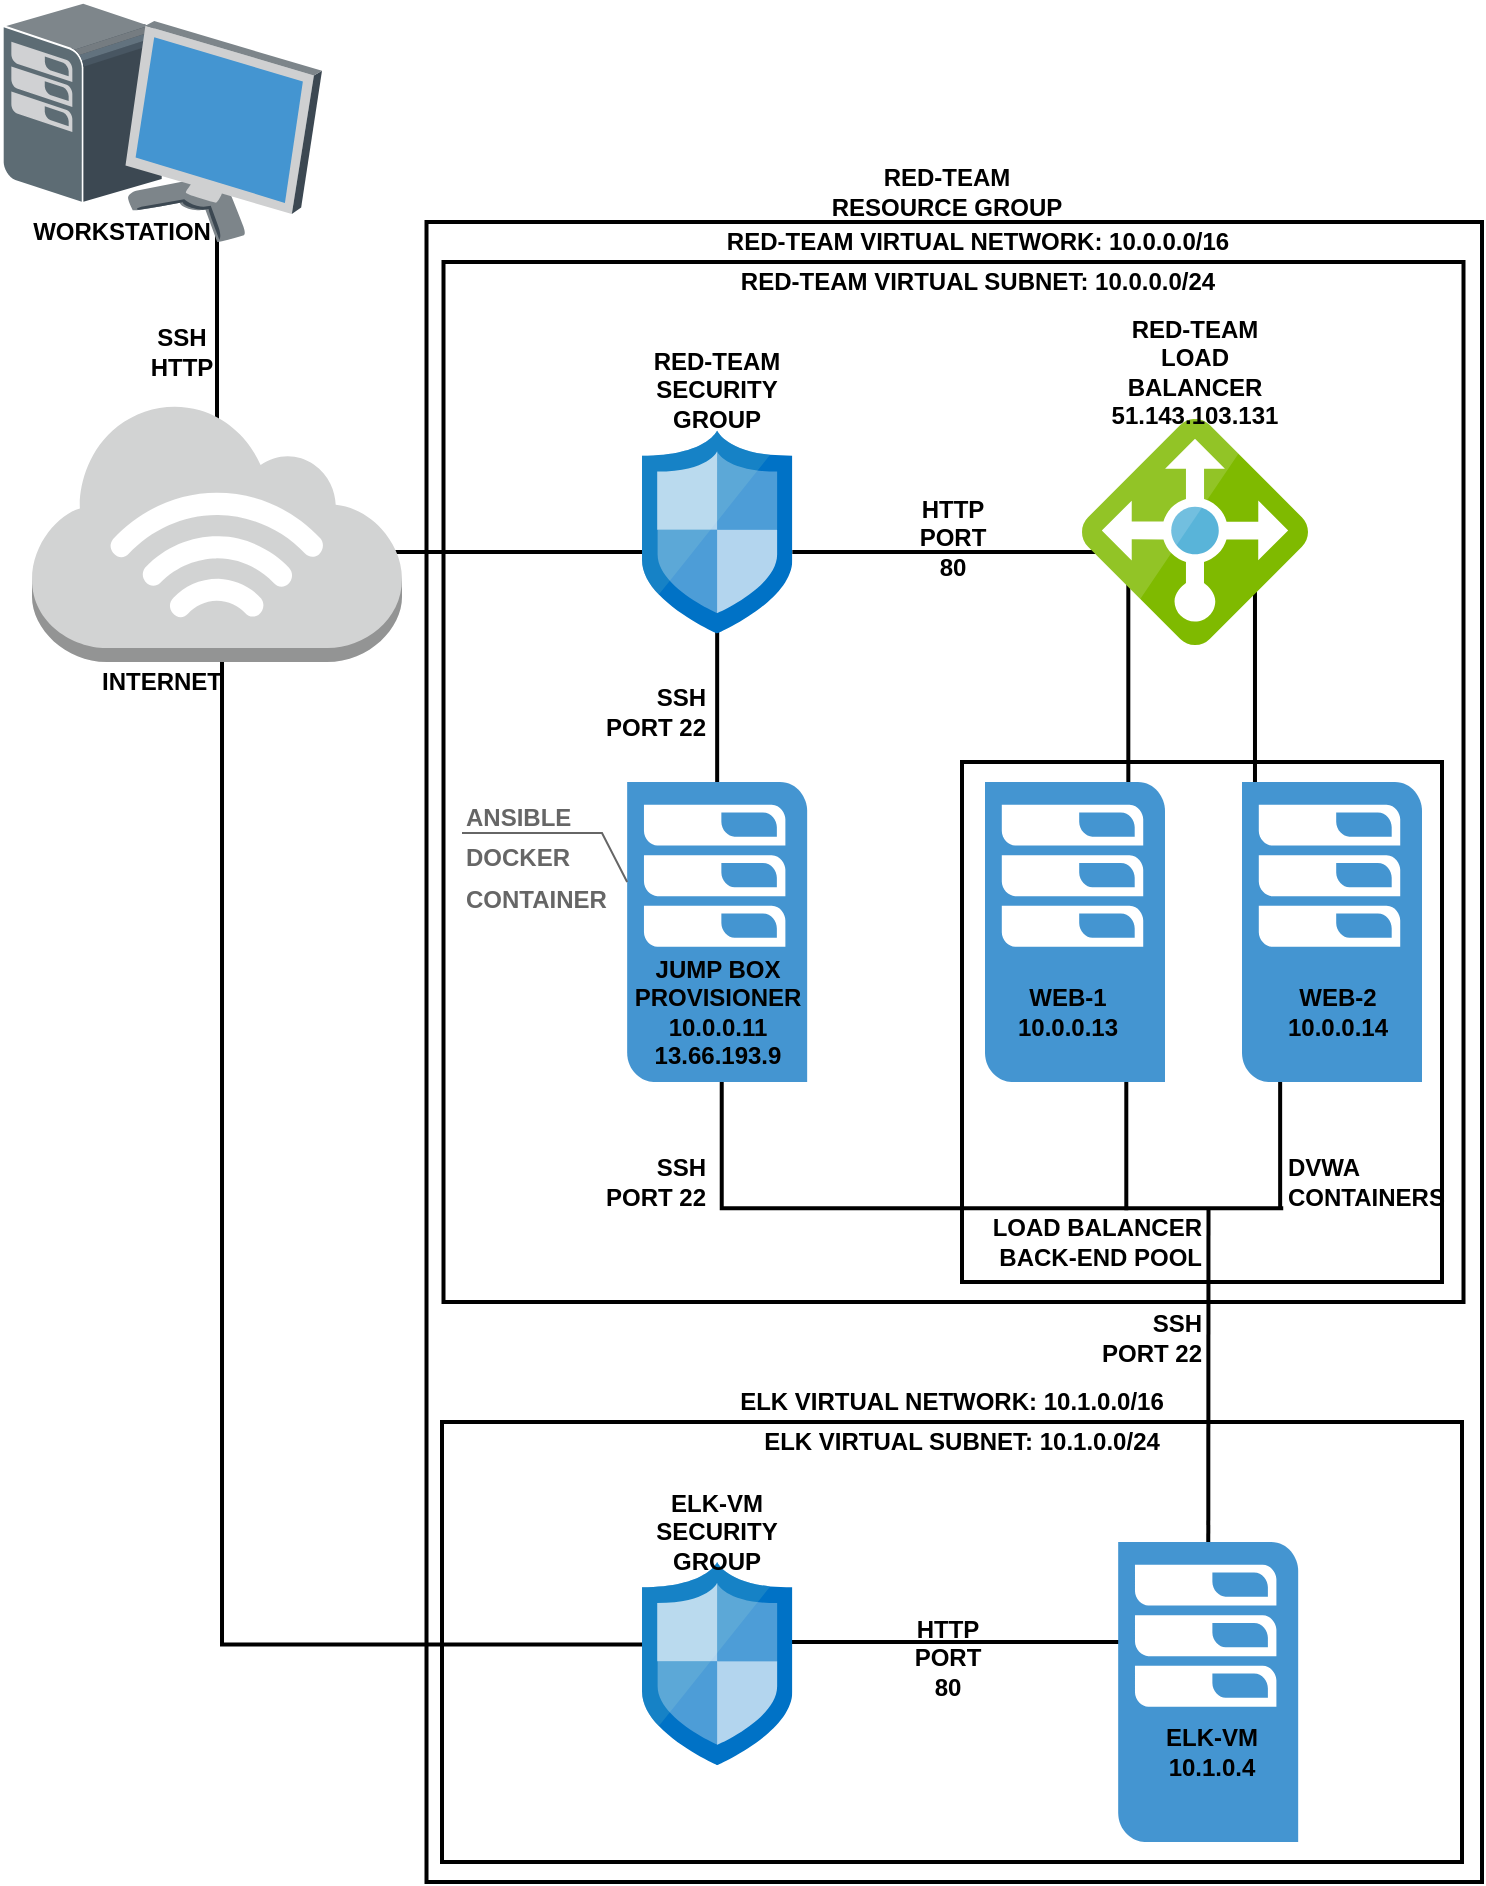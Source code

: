 <mxfile version="15.2.9" type="google"><diagram id="0Jn_Ee7yD1KhGzFGQ0Z5" name="Page-1"><mxGraphModel dx="2062" dy="752" grid="1" gridSize="10" guides="1" tooltips="1" connect="1" arrows="1" fold="1" page="1" pageScale="1" pageWidth="850" pageHeight="1100" math="0" shadow="0"><root><mxCell id="0"/><mxCell id="1" parent="0"/><mxCell id="6v4e6pw4oP6_vzWpHraf-52" value="" style="rounded=0;whiteSpace=wrap;html=1;strokeWidth=2;fillColor=none;" parent="1" vertex="1"><mxGeometry x="262.25" y="180" width="527.75" height="830" as="geometry"/></mxCell><mxCell id="6v4e6pw4oP6_vzWpHraf-51" value="" style="rounded=0;whiteSpace=wrap;html=1;strokeWidth=2;fillColor=none;" parent="1" vertex="1"><mxGeometry x="270.75" y="200" width="510" height="520" as="geometry"/></mxCell><mxCell id="6v4e6pw4oP6_vzWpHraf-47" value="" style="rounded=0;whiteSpace=wrap;html=1;strokeWidth=2;fillColor=none;" parent="1" vertex="1"><mxGeometry x="270" y="780" width="510" height="220" as="geometry"/></mxCell><mxCell id="6v4e6pw4oP6_vzWpHraf-44" value="" style="rounded=0;whiteSpace=wrap;html=1;strokeWidth=2;fillColor=none;" parent="1" vertex="1"><mxGeometry x="530" y="450" width="240" height="260" as="geometry"/></mxCell><mxCell id="6v4e6pw4oP6_vzWpHraf-39" value="" style="shape=partialRectangle;whiteSpace=wrap;html=1;bottom=0;right=0;fillColor=none;rotation=-90;strokeWidth=2;" parent="1" vertex="1"><mxGeometry x="486.74" y="470.25" width="126" height="279.75" as="geometry"/></mxCell><mxCell id="6v4e6pw4oP6_vzWpHraf-35" value="" style="line;strokeWidth=2;html=1;rotation=90;" parent="1" vertex="1"><mxGeometry x="548.13" y="605.12" width="128.04" height="10" as="geometry"/></mxCell><mxCell id="6v4e6pw4oP6_vzWpHraf-38" value="" style="line;strokeWidth=2;html=1;rotation=90;" parent="1" vertex="1"><mxGeometry x="626.74" y="606.09" width="124.67" height="10" as="geometry"/></mxCell><mxCell id="6v4e6pw4oP6_vzWpHraf-30" value="" style="line;strokeWidth=2;html=1;" parent="1" vertex="1"><mxGeometry x="436.66" y="885" width="183.34" height="10" as="geometry"/></mxCell><mxCell id="6v4e6pw4oP6_vzWpHraf-26" value="" style="shape=partialRectangle;whiteSpace=wrap;html=1;bottom=0;right=0;fillColor=none;rotation=-90;strokeWidth=2;" parent="1" vertex="1"><mxGeometry x="21.88" y="523.13" width="506.25" height="230" as="geometry"/></mxCell><mxCell id="6v4e6pw4oP6_vzWpHraf-24" value="" style="line;strokeWidth=2;html=1;rotation=90;" parent="1" vertex="1"><mxGeometry x="612.74" y="415" width="127.5" height="10" as="geometry"/></mxCell><mxCell id="6v4e6pw4oP6_vzWpHraf-23" value="" style="line;strokeWidth=2;html=1;rotation=90;" parent="1" vertex="1"><mxGeometry x="549.41" y="415" width="127.5" height="10" as="geometry"/></mxCell><mxCell id="YaDLc23tZJzaVhL-jAlh-18" value="" style="line;strokeWidth=2;html=1;rotation=90;" parent="1" vertex="1"><mxGeometry x="343.83" y="420" width="127.5" height="10" as="geometry"/></mxCell><mxCell id="YaDLc23tZJzaVhL-jAlh-14" value="" style="line;strokeWidth=2;html=1;" parent="1" vertex="1"><mxGeometry x="445.16" y="340" width="160" height="10" as="geometry"/></mxCell><mxCell id="YaDLc23tZJzaVhL-jAlh-13" value="" style="line;strokeWidth=2;html=1;" parent="1" vertex="1"><mxGeometry x="235" y="340" width="160" height="10" as="geometry"/></mxCell><mxCell id="YaDLc23tZJzaVhL-jAlh-11" value="" style="line;strokeWidth=2;html=1;rotation=90;" parent="1" vertex="1"><mxGeometry x="93.75" y="240" width="127.5" height="10" as="geometry"/></mxCell><mxCell id="8wbDYKoZy0XM4fxYUw8X-1" value="" style="shadow=0;dashed=0;html=1;labelPosition=center;verticalLabelPosition=bottom;verticalAlign=top;align=center;outlineConnect=0;shape=mxgraph.veeam.3d.workstation;" parent="1" vertex="1"><mxGeometry x="50" y="70" width="160" height="120" as="geometry"/></mxCell><mxCell id="8wbDYKoZy0XM4fxYUw8X-4" value="" style="sketch=0;aspect=fixed;html=1;points=[];align=center;image;fontSize=12;image=img/lib/mscae/Network_Security_Groups_Classic.svg;" parent="1" vertex="1"><mxGeometry x="370" y="284.21" width="75.16" height="101.57" as="geometry"/></mxCell><mxCell id="8wbDYKoZy0XM4fxYUw8X-2" value="" style="outlineConnect=0;dashed=0;verticalLabelPosition=bottom;verticalAlign=top;align=center;html=1;shape=mxgraph.aws3.internet_3;fillColor=#D2D3D3;gradientColor=none;" parent="1" vertex="1"><mxGeometry x="65" y="269.99" width="185" height="130" as="geometry"/></mxCell><mxCell id="8wbDYKoZy0XM4fxYUw8X-6" value="" style="sketch=0;aspect=fixed;html=1;points=[];align=center;image;fontSize=12;image=img/lib/mscae/Load_Balancer_feature.svg;" parent="1" vertex="1"><mxGeometry x="590" y="278.5" width="113" height="113" as="geometry"/></mxCell><mxCell id="YaDLc23tZJzaVhL-jAlh-4" value="" style="sketch=0;aspect=fixed;html=1;points=[];align=center;image;fontSize=12;image=img/lib/mscae/Network_Security_Groups_Classic.svg;" parent="1" vertex="1"><mxGeometry x="370.01" y="850" width="75.16" height="101.57" as="geometry"/></mxCell><mxCell id="YaDLc23tZJzaVhL-jAlh-5" value="" style="pointerEvents=1;shadow=0;dashed=0;html=1;strokeColor=none;fillColor=#4495D1;labelPosition=center;verticalLabelPosition=bottom;verticalAlign=top;align=center;outlineConnect=0;shape=mxgraph.veeam.2d.esx_esxi;" parent="1" vertex="1"><mxGeometry x="362.58" y="460" width="90" height="150" as="geometry"/></mxCell><mxCell id="YaDLc23tZJzaVhL-jAlh-8" value="" style="pointerEvents=1;shadow=0;dashed=0;html=1;strokeColor=none;fillColor=#4495D1;labelPosition=center;verticalLabelPosition=bottom;verticalAlign=top;align=center;outlineConnect=0;shape=mxgraph.veeam.2d.esx_esxi;" parent="1" vertex="1"><mxGeometry x="670" y="460" width="90" height="150" as="geometry"/></mxCell><mxCell id="YaDLc23tZJzaVhL-jAlh-9" value="" style="pointerEvents=1;shadow=0;dashed=0;html=1;strokeColor=none;fillColor=#4495D1;labelPosition=center;verticalLabelPosition=bottom;verticalAlign=top;align=center;outlineConnect=0;shape=mxgraph.veeam.2d.esx_esxi;" parent="1" vertex="1"><mxGeometry x="541.5" y="460" width="90" height="150" as="geometry"/></mxCell><mxCell id="YaDLc23tZJzaVhL-jAlh-10" value="" style="pointerEvents=1;shadow=0;dashed=0;html=1;strokeColor=none;fillColor=#4495D1;labelPosition=center;verticalLabelPosition=bottom;verticalAlign=top;align=center;outlineConnect=0;shape=mxgraph.veeam.2d.esx_esxi;" parent="1" vertex="1"><mxGeometry x="608.09" y="840" width="90" height="150" as="geometry"/></mxCell><mxCell id="YaDLc23tZJzaVhL-jAlh-19" value="INTERNET" style="text;html=1;strokeColor=none;fillColor=none;align=center;verticalAlign=middle;whiteSpace=wrap;rounded=0;fontStyle=1" parent="1" vertex="1"><mxGeometry x="100" y="395" width="60" height="30" as="geometry"/></mxCell><mxCell id="YaDLc23tZJzaVhL-jAlh-20" value="WORKSTATION" style="text;html=1;strokeColor=none;fillColor=none;align=center;verticalAlign=middle;whiteSpace=wrap;rounded=0;fontStyle=1" parent="1" vertex="1"><mxGeometry x="80" y="170" width="60" height="30" as="geometry"/></mxCell><mxCell id="YaDLc23tZJzaVhL-jAlh-23" value="RED-TEAM SECURITY GROUP" style="text;html=1;strokeColor=none;fillColor=none;align=center;verticalAlign=middle;whiteSpace=wrap;rounded=0;fontStyle=1" parent="1" vertex="1"><mxGeometry x="356.29" y="248.5" width="102.58" height="30" as="geometry"/></mxCell><mxCell id="YaDLc23tZJzaVhL-jAlh-27" value="&lt;div&gt;RED-TEAM &lt;br&gt;&lt;/div&gt;&lt;div&gt;LOAD BALANCER&lt;/div&gt;&lt;div&gt;51.143.103.131&lt;br&gt;&lt;/div&gt;" style="text;html=1;strokeColor=none;fillColor=none;align=center;verticalAlign=middle;whiteSpace=wrap;rounded=0;fontStyle=1" parent="1" vertex="1"><mxGeometry x="595.21" y="240" width="102.58" height="30" as="geometry"/></mxCell><mxCell id="YaDLc23tZJzaVhL-jAlh-29" value="&lt;div&gt;JUMP BOX PROVISIONER&lt;/div&gt;&lt;div&gt;10.0.0.11&lt;/div&gt;&lt;div&gt;&lt;div class=&quot;fxc-copyablelabel-temp-element&quot;&gt;13.66.193.9&lt;/div&gt;&lt;/div&gt;" style="text;html=1;strokeColor=none;fillColor=none;align=center;verticalAlign=middle;whiteSpace=wrap;rounded=0;fontStyle=1" parent="1" vertex="1"><mxGeometry x="365.67" y="560" width="83.83" height="30" as="geometry"/></mxCell><mxCell id="YaDLc23tZJzaVhL-jAlh-34" value="&lt;div&gt;WEB-1&lt;/div&gt;&lt;div&gt;10.0.0.13&lt;br&gt;&lt;/div&gt;" style="text;html=1;align=center;verticalAlign=middle;whiteSpace=wrap;rounded=0;fontStyle=1" parent="1" vertex="1"><mxGeometry x="541.5" y="560" width="83.83" height="30" as="geometry"/></mxCell><mxCell id="YaDLc23tZJzaVhL-jAlh-35" value="&lt;div&gt;WEB-2&lt;/div&gt;&lt;div&gt;10.0.0.14&lt;br&gt;&lt;/div&gt;" style="text;html=1;strokeColor=none;fillColor=none;align=center;verticalAlign=middle;whiteSpace=wrap;rounded=0;fontStyle=1" parent="1" vertex="1"><mxGeometry x="676.17" y="560" width="83.83" height="30" as="geometry"/></mxCell><mxCell id="YaDLc23tZJzaVhL-jAlh-36" value="&lt;div&gt;&lt;font style=&quot;font-size: 12px&quot;&gt;&lt;b&gt;&lt;font style=&quot;font-size: 12px&quot;&gt;ANSIBLE&lt;/font&gt;&lt;/b&gt;&lt;/font&gt;&lt;/div&gt;&lt;div&gt;&lt;font style=&quot;font-size: 12px&quot;&gt;&lt;b&gt;DOCKER&lt;/b&gt;&lt;/font&gt;&lt;/div&gt;&lt;div&gt;&lt;font style=&quot;font-size: 12px&quot;&gt;&lt;b&gt;CONTAINER&lt;br&gt;&lt;/b&gt;&lt;/font&gt;&lt;/div&gt;" style="strokeWidth=1;shadow=0;dashed=0;align=center;html=1;shape=mxgraph.mockup.text.callout;linkText=;textSize=17;textColor=#666666;callDir=NW;callStyle=line;fontSize=17;fontColor=#666666;align=left;verticalAlign=top;strokeColor=#666666;" parent="1" vertex="1"><mxGeometry x="280" y="460" width="82.58" height="50" as="geometry"/></mxCell><mxCell id="YaDLc23tZJzaVhL-jAlh-37" value="&lt;div&gt;ELK-VM&lt;/div&gt;&lt;div&gt;10.1.0.4&lt;br&gt;&lt;/div&gt;" style="text;html=1;strokeColor=none;fillColor=none;align=center;verticalAlign=middle;whiteSpace=wrap;rounded=0;fontStyle=1" parent="1" vertex="1"><mxGeometry x="612.74" y="930" width="83.83" height="30" as="geometry"/></mxCell><mxCell id="6v4e6pw4oP6_vzWpHraf-5" value="&lt;div&gt;&lt;b&gt;SSH&lt;/b&gt;&lt;/div&gt;&lt;div&gt;&lt;b&gt;HTTP&lt;/b&gt;&lt;br&gt;&lt;/div&gt;" style="text;html=1;strokeColor=none;fillColor=none;align=center;verticalAlign=middle;whiteSpace=wrap;rounded=0;" parent="1" vertex="1"><mxGeometry x="120" y="235" width="40" height="20" as="geometry"/></mxCell><mxCell id="6v4e6pw4oP6_vzWpHraf-6" value="&lt;div align=&quot;right&quot;&gt;&lt;b&gt;SSH&lt;/b&gt;&lt;/div&gt;&lt;div align=&quot;right&quot;&gt;&lt;b&gt;PORT 22&lt;br&gt;&lt;/b&gt;&lt;/div&gt;" style="text;html=1;strokeColor=none;fillColor=none;align=right;verticalAlign=middle;whiteSpace=wrap;rounded=0;" parent="1" vertex="1"><mxGeometry x="343.83" y="415" width="60" height="20" as="geometry"/></mxCell><mxCell id="6v4e6pw4oP6_vzWpHraf-7" value="&lt;div align=&quot;center&quot;&gt;&lt;b&gt;HTTP&lt;/b&gt;&lt;/div&gt;&lt;div align=&quot;center&quot;&gt;&lt;b&gt;PORT 80&lt;br&gt;&lt;/b&gt;&lt;/div&gt;" style="text;whiteSpace=wrap;html=1;align=center;" parent="1" vertex="1"><mxGeometry x="500.91" y="310" width="48.5" height="50" as="geometry"/></mxCell><mxCell id="6v4e6pw4oP6_vzWpHraf-31" value="&lt;div align=&quot;center&quot;&gt;&lt;b&gt;HTTP&lt;/b&gt;&lt;/div&gt;&lt;div align=&quot;center&quot;&gt;&lt;b&gt;PORT 80&lt;br&gt;&lt;/b&gt;&lt;/div&gt;" style="text;whiteSpace=wrap;html=1;align=center;" parent="1" vertex="1"><mxGeometry x="497.76" y="870" width="50.37" height="60" as="geometry"/></mxCell><mxCell id="6v4e6pw4oP6_vzWpHraf-32" value="&lt;div&gt;ELK-VM&lt;/div&gt;&lt;div&gt;SECURITY GROUP&lt;/div&gt;" style="text;html=1;strokeColor=none;fillColor=none;align=center;verticalAlign=middle;whiteSpace=wrap;rounded=0;fontStyle=1" parent="1" vertex="1"><mxGeometry x="356.3" y="820" width="102.58" height="30" as="geometry"/></mxCell><mxCell id="6v4e6pw4oP6_vzWpHraf-40" value="&lt;div align=&quot;right&quot;&gt;&lt;b&gt;SSH&lt;/b&gt;&lt;/div&gt;&lt;div align=&quot;right&quot;&gt;&lt;b&gt;PORT 22&lt;br&gt;&lt;/b&gt;&lt;/div&gt;" style="text;html=1;strokeColor=none;fillColor=none;align=right;verticalAlign=middle;whiteSpace=wrap;rounded=0;" parent="1" vertex="1"><mxGeometry x="343.83" y="650" width="60" height="20" as="geometry"/></mxCell><mxCell id="6v4e6pw4oP6_vzWpHraf-41" value="&lt;div&gt;&lt;b&gt;DVWA&lt;/b&gt;&lt;/div&gt;&lt;div&gt;&lt;b&gt;CONTAINERS&lt;/b&gt;&lt;br&gt;&lt;/div&gt;" style="text;html=1;strokeColor=none;fillColor=none;align=left;verticalAlign=middle;whiteSpace=wrap;rounded=0;" parent="1" vertex="1"><mxGeometry x="691.41" y="650" width="60" height="20" as="geometry"/></mxCell><mxCell id="6v4e6pw4oP6_vzWpHraf-43" value="&lt;div align=&quot;right&quot;&gt;&lt;b&gt;SSH&lt;/b&gt;&lt;/div&gt;&lt;div align=&quot;right&quot;&gt;&lt;b&gt;PORT 22&lt;br&gt;&lt;/b&gt;&lt;/div&gt;" style="text;html=1;strokeColor=none;fillColor=none;align=right;verticalAlign=middle;whiteSpace=wrap;rounded=0;" parent="1" vertex="1"><mxGeometry x="591.5" y="727.5" width="60" height="20" as="geometry"/></mxCell><mxCell id="6v4e6pw4oP6_vzWpHraf-45" value="LOAD BALANCER BACK-END POOL" style="text;html=1;strokeColor=none;fillColor=none;align=right;verticalAlign=middle;whiteSpace=wrap;rounded=0;fontStyle=1" parent="1" vertex="1"><mxGeometry x="521.5" y="680" width="130" height="20" as="geometry"/></mxCell><mxCell id="6v4e6pw4oP6_vzWpHraf-50" value="" style="endArrow=none;html=1;strokeWidth=2;entryX=-0.005;entryY=0.87;entryDx=0;entryDy=0;entryPerimeter=0;" parent="1" source="YaDLc23tZJzaVhL-jAlh-10" target="6v4e6pw4oP6_vzWpHraf-39" edge="1"><mxGeometry width="50" height="50" relative="1" as="geometry"><mxPoint x="643.24" y="755" as="sourcePoint"/><mxPoint x="693.24" y="705" as="targetPoint"/></mxGeometry></mxCell><mxCell id="6v4e6pw4oP6_vzWpHraf-57" value="&lt;div&gt;RED-TEAM&lt;br&gt;&lt;/div&gt;&lt;div&gt;RESOURCE GROUP&lt;/div&gt;" style="text;html=1;strokeColor=none;fillColor=none;align=center;verticalAlign=middle;whiteSpace=wrap;rounded=0;fontStyle=1" parent="1" vertex="1"><mxGeometry x="367.3" y="150" width="311.3" height="30" as="geometry"/></mxCell><mxCell id="6v4e6pw4oP6_vzWpHraf-58" value="RED-TEAM VIRTUAL NETWORK: 10.0.0.0/16" style="text;html=1;strokeColor=none;fillColor=none;align=center;verticalAlign=middle;whiteSpace=wrap;rounded=0;fontStyle=1" parent="1" vertex="1"><mxGeometry x="390" y="180" width="296.13" height="20" as="geometry"/></mxCell><mxCell id="6v4e6pw4oP6_vzWpHraf-60" value="RED-TEAM VIRTUAL SUBNET: 10.0.0.0/24" style="text;html=1;strokeColor=none;fillColor=none;align=center;verticalAlign=middle;whiteSpace=wrap;rounded=0;fontStyle=1" parent="1" vertex="1"><mxGeometry x="390" y="200" width="296.13" height="20" as="geometry"/></mxCell><mxCell id="6v4e6pw4oP6_vzWpHraf-61" value="ELK VIRTUAL NETWORK: 10.1.0.0/16" style="text;html=1;strokeColor=none;fillColor=none;align=center;verticalAlign=middle;whiteSpace=wrap;rounded=0;fontStyle=1" parent="1" vertex="1"><mxGeometry x="377.09" y="760" width="296.13" height="20" as="geometry"/></mxCell><mxCell id="6v4e6pw4oP6_vzWpHraf-62" value="ELK VIRTUAL SUBNET: 10.1.0.0/24" style="text;html=1;strokeColor=none;fillColor=none;align=center;verticalAlign=middle;whiteSpace=wrap;rounded=0;fontStyle=1" parent="1" vertex="1"><mxGeometry x="381.93" y="780" width="296.13" height="20" as="geometry"/></mxCell></root></mxGraphModel></diagram></mxfile>